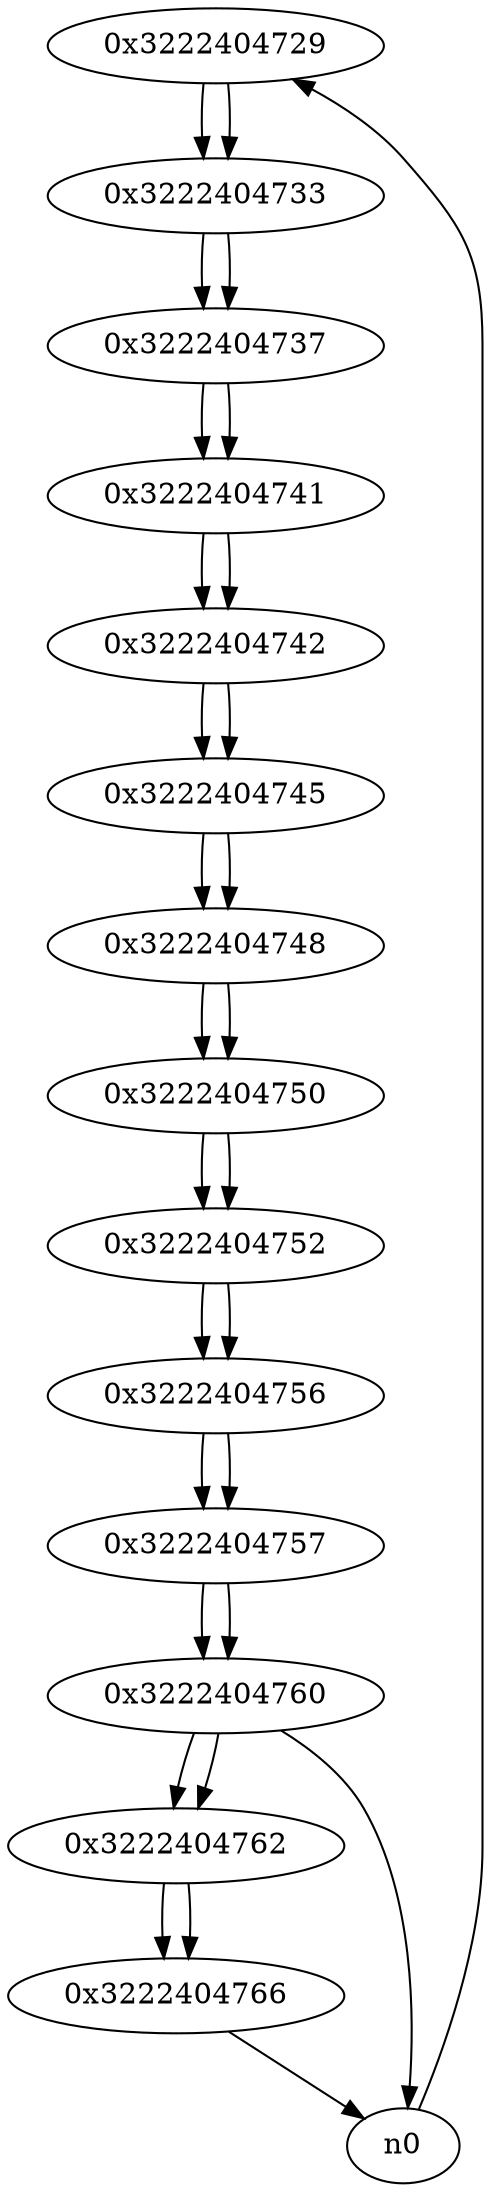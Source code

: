 digraph G{
/* nodes */
  n1 [label="0x3222404729"]
  n2 [label="0x3222404733"]
  n3 [label="0x3222404737"]
  n4 [label="0x3222404741"]
  n5 [label="0x3222404742"]
  n6 [label="0x3222404745"]
  n7 [label="0x3222404748"]
  n8 [label="0x3222404750"]
  n9 [label="0x3222404752"]
  n10 [label="0x3222404756"]
  n11 [label="0x3222404757"]
  n12 [label="0x3222404760"]
  n13 [label="0x3222404762"]
  n14 [label="0x3222404766"]
/* edges */
n1 -> n2;
n0 -> n1;
n2 -> n3;
n1 -> n2;
n3 -> n4;
n2 -> n3;
n4 -> n5;
n3 -> n4;
n5 -> n6;
n4 -> n5;
n6 -> n7;
n5 -> n6;
n7 -> n8;
n6 -> n7;
n8 -> n9;
n7 -> n8;
n9 -> n10;
n8 -> n9;
n10 -> n11;
n9 -> n10;
n11 -> n12;
n10 -> n11;
n12 -> n0;
n12 -> n13;
n11 -> n12;
n13 -> n14;
n12 -> n13;
n14 -> n0;
n13 -> n14;
}
